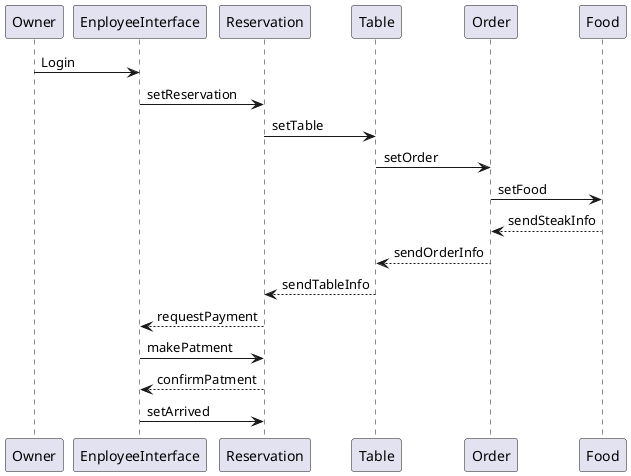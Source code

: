 ﻿@startuml
participant Owner


Owner -> EnployeeInterface : Login


EnployeeInterface -> Reservation :setReservation


Reservation -> Table : setTable


Table -> Order : setOrder


Order -> Food : setFood


Food --> Order :sendSteakInfo
deactivate Order

Order --> Table : sendOrderInfo
deactivate Table

Table --> Reservation : sendTableInfo
deactivate Reservation

Reservation --> EnployeeInterface : requestPayment
deactivate EnployeeInterface 

EnployeeInterface -> Reservation : makePatment

Reservation --> EnployeeInterface : confirmPatment


EnployeeInterface -> Reservation : setArrived


@enduml